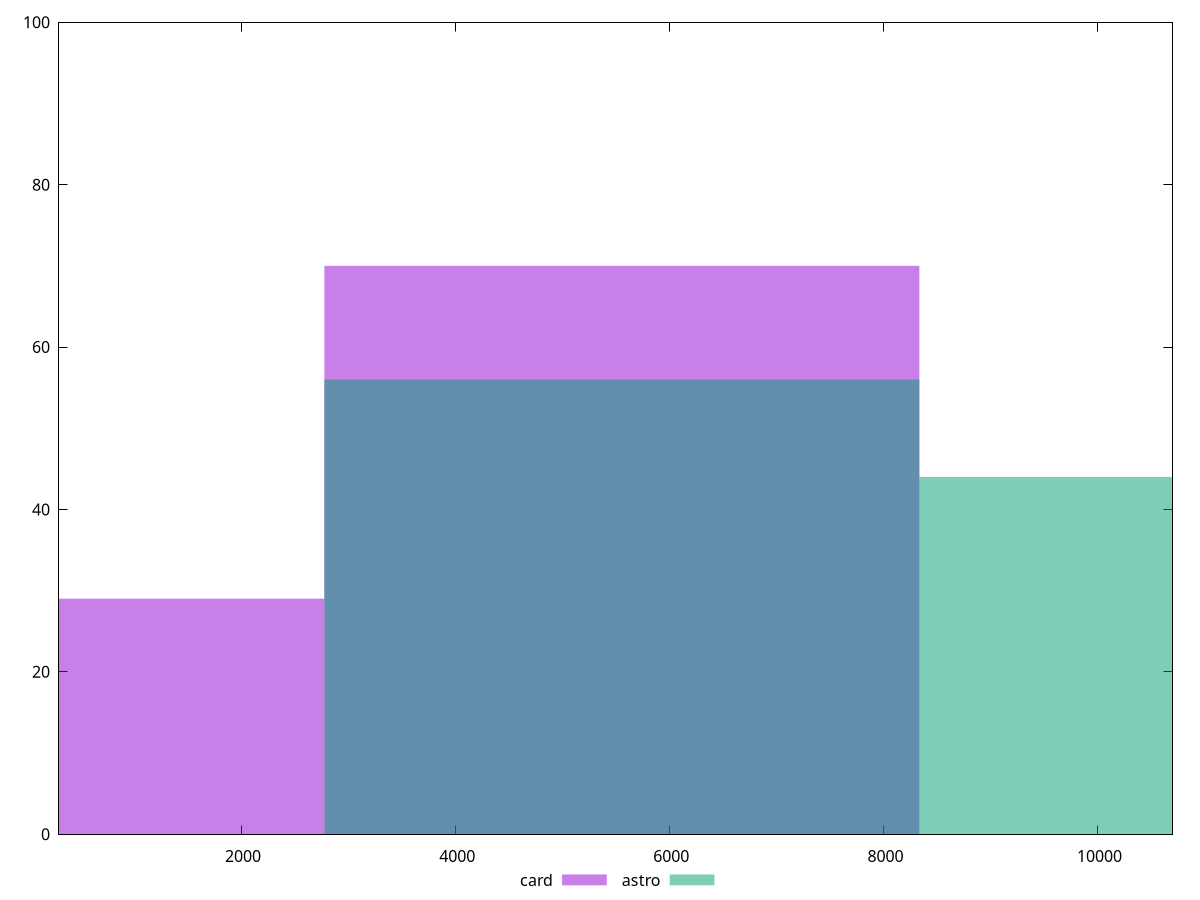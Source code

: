 reset

$card <<EOF
5557.092672069659 70
0 29
EOF

$astro <<EOF
5557.092672069659 56
11114.185344139318 44
EOF

set key outside below
set boxwidth 5557.092672069659
set xrange [300:10700]
set yrange [0:100]
set trange [0:100]
set style fill transparent solid 0.5 noborder
set terminal svg size 640, 500 enhanced background rgb 'white'
set output "reports/report_00027_2021-02-24T12-40-31.850Z/uses-text-compression/comparison/histogram/2_vs_3.svg"

plot $card title "card" with boxes, \
     $astro title "astro" with boxes

reset
